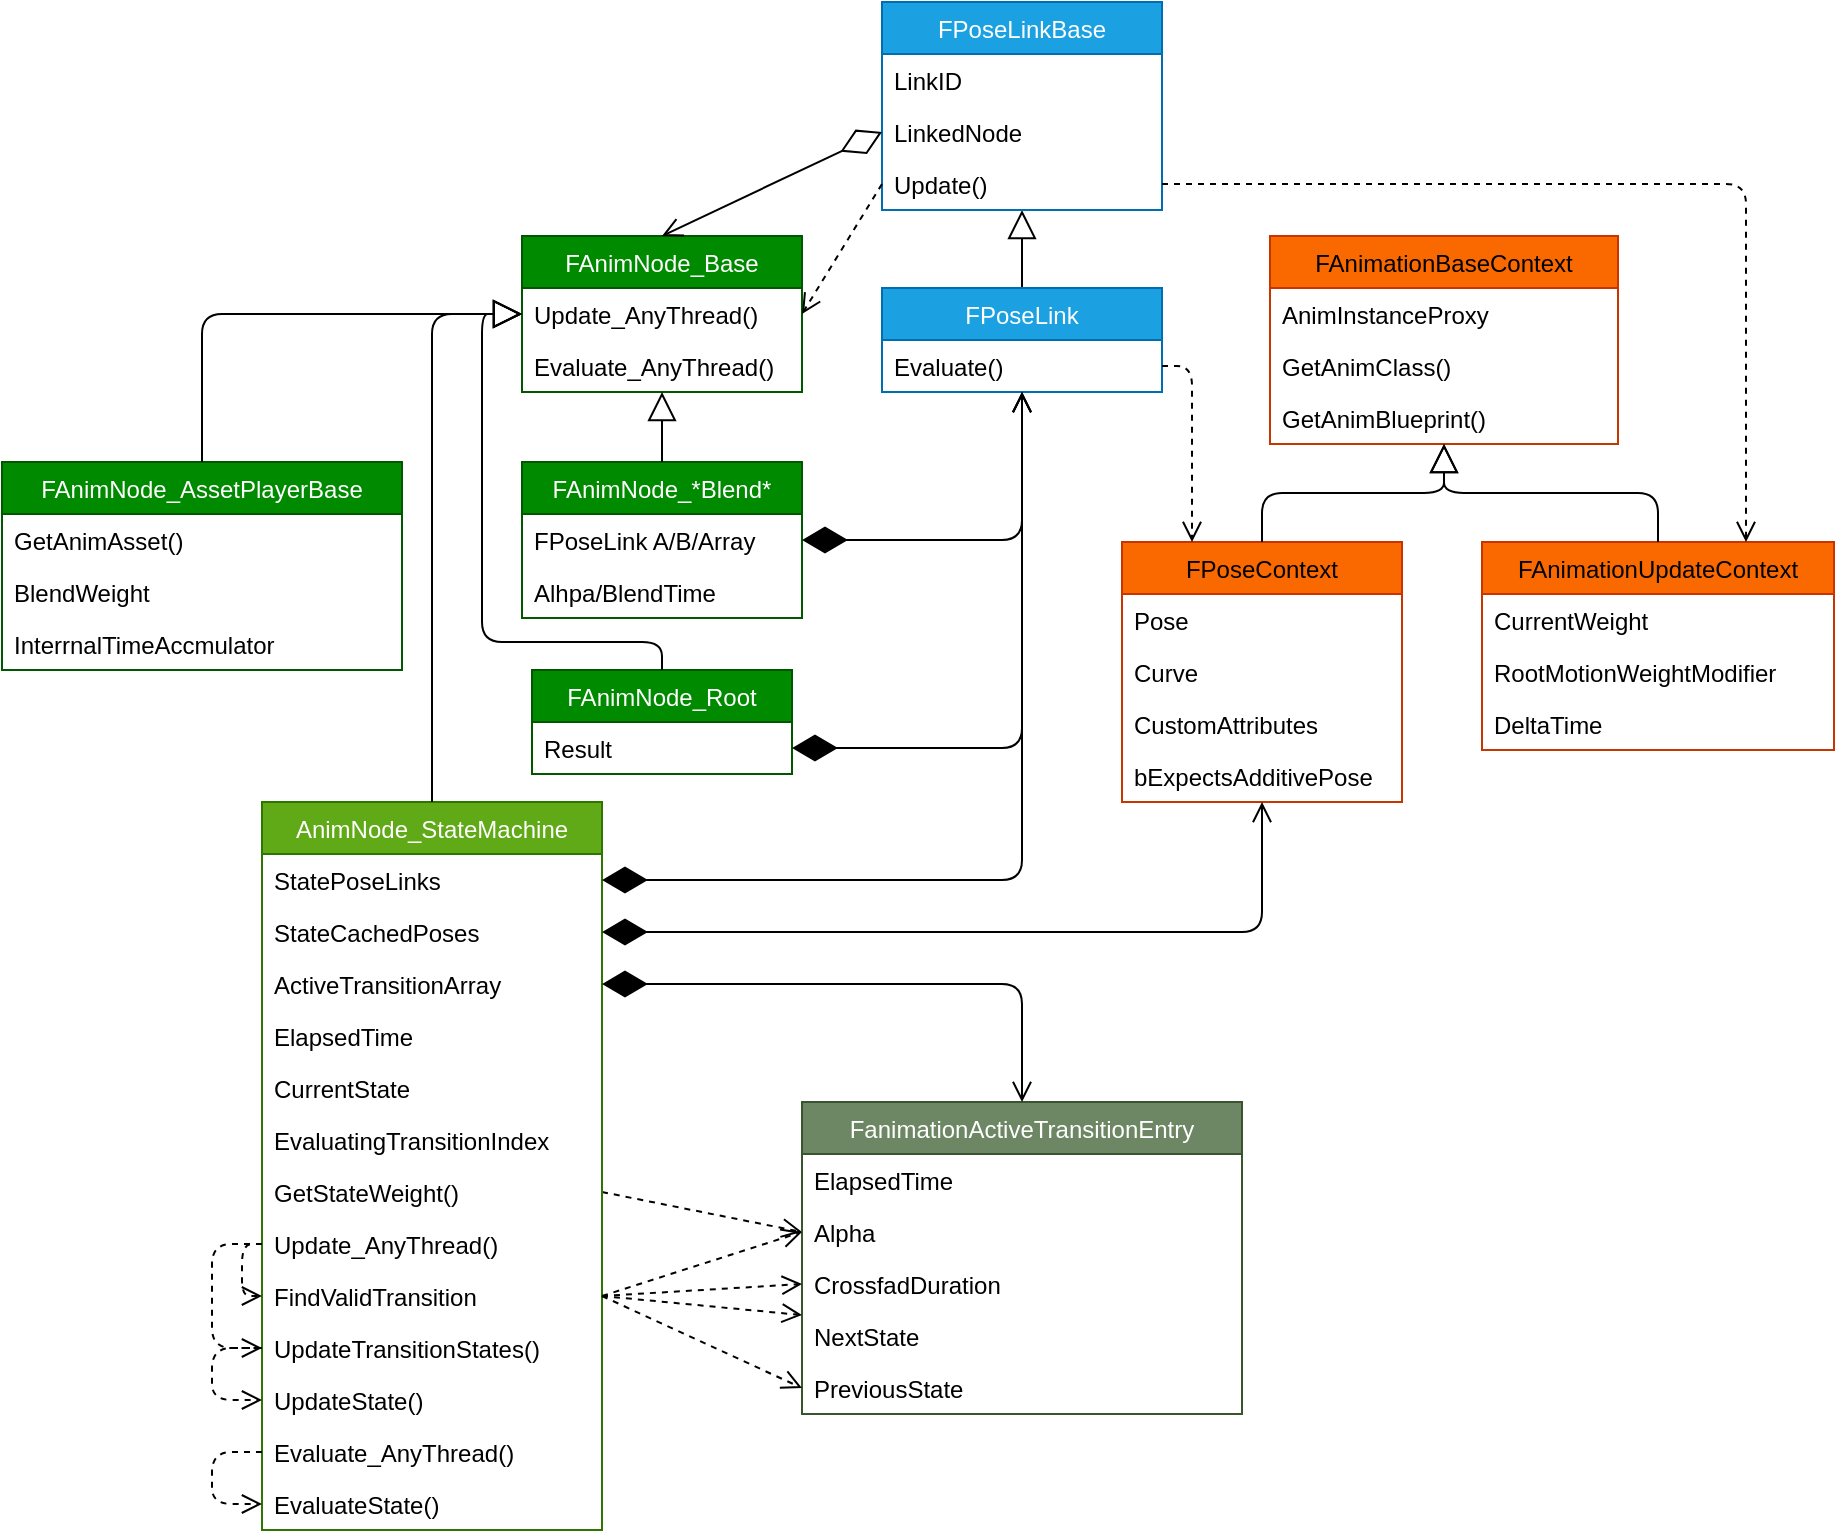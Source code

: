 <mxfile>
    <diagram id="WdjwxXtDIbMbCq5r2E1S" name="Page-1">
        <mxGraphModel dx="1431" dy="790" grid="0" gridSize="10" guides="1" tooltips="1" connect="1" arrows="1" fold="1" page="0" pageScale="1" pageWidth="827" pageHeight="1169" math="0" shadow="0">
            <root>
                <mxCell id="0"/>
                <mxCell id="1" parent="0"/>
                <mxCell id="3" value="FAnimNode_Base" style="swimlane;fontStyle=0;childLayout=stackLayout;horizontal=1;startSize=26;horizontalStack=0;resizeParent=1;resizeParentMax=0;resizeLast=0;collapsible=1;marginBottom=0;fillColor=#008a00;strokeColor=#005700;fontColor=#ffffff;" parent="1" vertex="1">
                    <mxGeometry x="100" y="167" width="140" height="78" as="geometry"/>
                </mxCell>
                <mxCell id="4" value="Update_AnyThread()" style="text;strokeColor=none;fillColor=none;align=left;verticalAlign=top;spacingLeft=4;spacingRight=4;overflow=hidden;rotatable=0;points=[[0,0.5],[1,0.5]];portConstraint=eastwest;" parent="3" vertex="1">
                    <mxGeometry y="26" width="140" height="26" as="geometry"/>
                </mxCell>
                <mxCell id="5" value="Evaluate_AnyThread()" style="text;strokeColor=none;fillColor=none;align=left;verticalAlign=top;spacingLeft=4;spacingRight=4;overflow=hidden;rotatable=0;points=[[0,0.5],[1,0.5]];portConstraint=eastwest;" parent="3" vertex="1">
                    <mxGeometry y="52" width="140" height="26" as="geometry"/>
                </mxCell>
                <mxCell id="15" style="edgeStyle=none;html=1;endArrow=block;endFill=0;strokeWidth=1;endSize=12;" parent="1" source="7" target="11" edge="1">
                    <mxGeometry relative="1" as="geometry"/>
                </mxCell>
                <mxCell id="7" value="FPoseLink" style="swimlane;fontStyle=0;childLayout=stackLayout;horizontal=1;startSize=26;horizontalStack=0;resizeParent=1;resizeParentMax=0;resizeLast=0;collapsible=1;marginBottom=0;fillColor=#1ba1e2;strokeColor=#006EAF;fontColor=#ffffff;" parent="1" vertex="1">
                    <mxGeometry x="280" y="193" width="140" height="52" as="geometry"/>
                </mxCell>
                <mxCell id="8" value="Evaluate()" style="text;strokeColor=none;fillColor=none;align=left;verticalAlign=top;spacingLeft=4;spacingRight=4;overflow=hidden;rotatable=0;points=[[0,0.5],[1,0.5]];portConstraint=eastwest;" parent="7" vertex="1">
                    <mxGeometry y="26" width="140" height="26" as="geometry"/>
                </mxCell>
                <mxCell id="11" value="FPoseLinkBase" style="swimlane;fontStyle=0;childLayout=stackLayout;horizontal=1;startSize=26;horizontalStack=0;resizeParent=1;resizeParentMax=0;resizeLast=0;collapsible=1;marginBottom=0;fillColor=#1ba1e2;strokeColor=#006EAF;fontColor=#ffffff;" parent="1" vertex="1">
                    <mxGeometry x="280" y="50" width="140" height="104" as="geometry"/>
                </mxCell>
                <mxCell id="13" value="LinkID" style="text;strokeColor=none;fillColor=none;align=left;verticalAlign=top;spacingLeft=4;spacingRight=4;overflow=hidden;rotatable=0;points=[[0,0.5],[1,0.5]];portConstraint=eastwest;" parent="11" vertex="1">
                    <mxGeometry y="26" width="140" height="26" as="geometry"/>
                </mxCell>
                <mxCell id="14" value="LinkedNode" style="text;strokeColor=none;fillColor=none;align=left;verticalAlign=top;spacingLeft=4;spacingRight=4;overflow=hidden;rotatable=0;points=[[0,0.5],[1,0.5]];portConstraint=eastwest;" parent="11" vertex="1">
                    <mxGeometry y="52" width="140" height="26" as="geometry"/>
                </mxCell>
                <mxCell id="12" value="Update()" style="text;strokeColor=none;fillColor=none;align=left;verticalAlign=top;spacingLeft=4;spacingRight=4;overflow=hidden;rotatable=0;points=[[0,0.5],[1,0.5]];portConstraint=eastwest;" parent="11" vertex="1">
                    <mxGeometry y="78" width="140" height="26" as="geometry"/>
                </mxCell>
                <mxCell id="17" style="edgeStyle=none;html=1;exitX=0;exitY=0.5;exitDx=0;exitDy=0;entryX=1;entryY=0.5;entryDx=0;entryDy=0;endArrow=open;endFill=0;endSize=8;strokeWidth=1;dashed=1;" parent="1" source="12" target="4" edge="1">
                    <mxGeometry relative="1" as="geometry"/>
                </mxCell>
                <mxCell id="18" style="edgeStyle=none;html=1;exitX=1;exitY=0.5;exitDx=0;exitDy=0;entryX=0;entryY=0.5;entryDx=0;entryDy=0;endArrow=open;endFill=0;endSize=8;strokeWidth=1;dashed=1;" parent="1" source="68" target="63" edge="1">
                    <mxGeometry relative="1" as="geometry"/>
                </mxCell>
                <mxCell id="19" style="edgeStyle=none;html=1;exitX=0;exitY=0.5;exitDx=0;exitDy=0;entryX=0.5;entryY=0;entryDx=0;entryDy=0;endArrow=open;endFill=0;endSize=8;strokeWidth=1;startArrow=diamondThin;startFill=0;sourcePerimeterSpacing=0;startSize=20;" parent="1" source="14" target="3" edge="1">
                    <mxGeometry relative="1" as="geometry"/>
                </mxCell>
                <mxCell id="20" value="FAnimationBaseContext" style="swimlane;fontStyle=0;childLayout=stackLayout;horizontal=1;startSize=26;horizontalStack=0;resizeParent=1;resizeParentMax=0;resizeLast=0;collapsible=1;marginBottom=0;fillColor=#fa6800;strokeColor=#C73500;fontColor=#000000;" parent="1" vertex="1">
                    <mxGeometry x="474" y="167" width="174" height="104" as="geometry"/>
                </mxCell>
                <mxCell id="21" value="AnimInstanceProxy" style="text;strokeColor=none;fillColor=none;align=left;verticalAlign=top;spacingLeft=4;spacingRight=4;overflow=hidden;rotatable=0;points=[[0,0.5],[1,0.5]];portConstraint=eastwest;" parent="20" vertex="1">
                    <mxGeometry y="26" width="174" height="26" as="geometry"/>
                </mxCell>
                <mxCell id="22" value="GetAnimClass()" style="text;strokeColor=none;fillColor=none;align=left;verticalAlign=top;spacingLeft=4;spacingRight=4;overflow=hidden;rotatable=0;points=[[0,0.5],[1,0.5]];portConstraint=eastwest;" parent="20" vertex="1">
                    <mxGeometry y="52" width="174" height="26" as="geometry"/>
                </mxCell>
                <mxCell id="23" value="GetAnimBlueprint()" style="text;strokeColor=none;fillColor=none;align=left;verticalAlign=top;spacingLeft=4;spacingRight=4;overflow=hidden;rotatable=0;points=[[0,0.5],[1,0.5]];portConstraint=eastwest;" parent="20" vertex="1">
                    <mxGeometry y="78" width="174" height="26" as="geometry"/>
                </mxCell>
                <mxCell id="24" value="FAnimationUpdateContext" style="swimlane;fontStyle=0;childLayout=stackLayout;horizontal=1;startSize=26;horizontalStack=0;resizeParent=1;resizeParentMax=0;resizeLast=0;collapsible=1;marginBottom=0;fillColor=#fa6800;strokeColor=#C73500;fontColor=#000000;" parent="1" vertex="1">
                    <mxGeometry x="580" y="320" width="176" height="104" as="geometry"/>
                </mxCell>
                <mxCell id="25" value="CurrentWeight" style="text;strokeColor=none;fillColor=none;align=left;verticalAlign=top;spacingLeft=4;spacingRight=4;overflow=hidden;rotatable=0;points=[[0,0.5],[1,0.5]];portConstraint=eastwest;" parent="24" vertex="1">
                    <mxGeometry y="26" width="176" height="26" as="geometry"/>
                </mxCell>
                <mxCell id="26" value="RootMotionWeightModifier" style="text;strokeColor=none;fillColor=none;align=left;verticalAlign=top;spacingLeft=4;spacingRight=4;overflow=hidden;rotatable=0;points=[[0,0.5],[1,0.5]];portConstraint=eastwest;" parent="24" vertex="1">
                    <mxGeometry y="52" width="176" height="26" as="geometry"/>
                </mxCell>
                <mxCell id="27" value="DeltaTime" style="text;strokeColor=none;fillColor=none;align=left;verticalAlign=top;spacingLeft=4;spacingRight=4;overflow=hidden;rotatable=0;points=[[0,0.5],[1,0.5]];portConstraint=eastwest;" parent="24" vertex="1">
                    <mxGeometry y="78" width="176" height="26" as="geometry"/>
                </mxCell>
                <mxCell id="28" value="FPoseContext" style="swimlane;fontStyle=0;childLayout=stackLayout;horizontal=1;startSize=26;horizontalStack=0;resizeParent=1;resizeParentMax=0;resizeLast=0;collapsible=1;marginBottom=0;fillColor=#fa6800;strokeColor=#C73500;fontColor=#000000;" parent="1" vertex="1">
                    <mxGeometry x="400" y="320" width="140" height="130" as="geometry"/>
                </mxCell>
                <mxCell id="29" value="Pose" style="text;strokeColor=none;fillColor=none;align=left;verticalAlign=top;spacingLeft=4;spacingRight=4;overflow=hidden;rotatable=0;points=[[0,0.5],[1,0.5]];portConstraint=eastwest;" parent="28" vertex="1">
                    <mxGeometry y="26" width="140" height="26" as="geometry"/>
                </mxCell>
                <mxCell id="30" value="Curve" style="text;strokeColor=none;fillColor=none;align=left;verticalAlign=top;spacingLeft=4;spacingRight=4;overflow=hidden;rotatable=0;points=[[0,0.5],[1,0.5]];portConstraint=eastwest;" parent="28" vertex="1">
                    <mxGeometry y="52" width="140" height="26" as="geometry"/>
                </mxCell>
                <mxCell id="31" value="CustomAttributes" style="text;strokeColor=none;fillColor=none;align=left;verticalAlign=top;spacingLeft=4;spacingRight=4;overflow=hidden;rotatable=0;points=[[0,0.5],[1,0.5]];portConstraint=eastwest;" parent="28" vertex="1">
                    <mxGeometry y="78" width="140" height="26" as="geometry"/>
                </mxCell>
                <mxCell id="32" value="bExpectsAdditivePose" style="text;strokeColor=none;fillColor=none;align=left;verticalAlign=top;spacingLeft=4;spacingRight=4;overflow=hidden;rotatable=0;points=[[0,0.5],[1,0.5]];portConstraint=eastwest;" parent="28" vertex="1">
                    <mxGeometry y="104" width="140" height="26" as="geometry"/>
                </mxCell>
                <mxCell id="33" style="edgeStyle=orthogonalEdgeStyle;html=1;endArrow=block;endFill=0;strokeWidth=1;endSize=12;exitX=0.5;exitY=0;exitDx=0;exitDy=0;" parent="1" source="24" target="20" edge="1">
                    <mxGeometry relative="1" as="geometry">
                        <mxPoint x="330" y="467" as="sourcePoint"/>
                        <mxPoint x="600" y="334" as="targetPoint"/>
                    </mxGeometry>
                </mxCell>
                <mxCell id="36" style="edgeStyle=orthogonalEdgeStyle;html=1;endArrow=block;endFill=0;strokeWidth=1;endSize=12;exitX=0.5;exitY=0;exitDx=0;exitDy=0;" parent="1" source="28" target="20" edge="1">
                    <mxGeometry relative="1" as="geometry">
                        <mxPoint x="548" y="374" as="sourcePoint"/>
                        <mxPoint x="630" y="324" as="targetPoint"/>
                    </mxGeometry>
                </mxCell>
                <mxCell id="37" style="edgeStyle=orthogonalEdgeStyle;html=1;exitX=1;exitY=0.5;exitDx=0;exitDy=0;entryX=0.75;entryY=0;entryDx=0;entryDy=0;startArrow=none;startFill=0;endArrow=open;endFill=0;startSize=20;endSize=8;sourcePerimeterSpacing=0;strokeWidth=1;dashed=1;" parent="1" source="12" target="24" edge="1">
                    <mxGeometry relative="1" as="geometry"/>
                </mxCell>
                <mxCell id="38" style="edgeStyle=orthogonalEdgeStyle;html=1;exitX=1;exitY=0.5;exitDx=0;exitDy=0;entryX=0.25;entryY=0;entryDx=0;entryDy=0;dashed=1;startArrow=none;startFill=0;endArrow=open;endFill=0;startSize=20;endSize=8;sourcePerimeterSpacing=0;strokeWidth=1;" parent="1" source="8" target="28" edge="1">
                    <mxGeometry relative="1" as="geometry"/>
                </mxCell>
                <mxCell id="39" value="FAnimNode_*Blend*" style="swimlane;fontStyle=0;childLayout=stackLayout;horizontal=1;startSize=26;horizontalStack=0;resizeParent=1;resizeParentMax=0;resizeLast=0;collapsible=1;marginBottom=0;fillColor=#008a00;strokeColor=#005700;fontColor=#ffffff;" parent="1" vertex="1">
                    <mxGeometry x="100" y="280" width="140" height="78" as="geometry"/>
                </mxCell>
                <mxCell id="40" value="FPoseLink A/B/Array" style="text;strokeColor=none;fillColor=none;align=left;verticalAlign=top;spacingLeft=4;spacingRight=4;overflow=hidden;rotatable=0;points=[[0,0.5],[1,0.5]];portConstraint=eastwest;" parent="39" vertex="1">
                    <mxGeometry y="26" width="140" height="26" as="geometry"/>
                </mxCell>
                <mxCell id="41" value="Alhpa/BlendTime" style="text;strokeColor=none;fillColor=none;align=left;verticalAlign=top;spacingLeft=4;spacingRight=4;overflow=hidden;rotatable=0;points=[[0,0.5],[1,0.5]];portConstraint=eastwest;" parent="39" vertex="1">
                    <mxGeometry y="52" width="140" height="26" as="geometry"/>
                </mxCell>
                <mxCell id="43" style="edgeStyle=orthogonalEdgeStyle;html=1;exitX=1;exitY=0.5;exitDx=0;exitDy=0;startArrow=diamondThin;startFill=1;endArrow=open;endFill=0;startSize=20;endSize=8;sourcePerimeterSpacing=0;strokeWidth=1;" parent="1" source="40" target="7" edge="1">
                    <mxGeometry relative="1" as="geometry"/>
                </mxCell>
                <mxCell id="44" style="edgeStyle=orthogonalEdgeStyle;html=1;endArrow=block;endFill=0;strokeWidth=1;endSize=12;" parent="1" source="39" target="3" edge="1">
                    <mxGeometry relative="1" as="geometry">
                        <mxPoint x="480" y="330" as="sourcePoint"/>
                        <mxPoint x="584" y="281" as="targetPoint"/>
                    </mxGeometry>
                </mxCell>
                <mxCell id="45" value="FAnimNode_AssetPlayerBase" style="swimlane;fontStyle=0;childLayout=stackLayout;horizontal=1;startSize=26;horizontalStack=0;resizeParent=1;resizeParentMax=0;resizeLast=0;collapsible=1;marginBottom=0;fillColor=#008a00;strokeColor=#005700;fontColor=#ffffff;" parent="1" vertex="1">
                    <mxGeometry x="-160" y="280" width="200" height="104" as="geometry"/>
                </mxCell>
                <mxCell id="46" value="GetAnimAsset()" style="text;strokeColor=none;fillColor=none;align=left;verticalAlign=top;spacingLeft=4;spacingRight=4;overflow=hidden;rotatable=0;points=[[0,0.5],[1,0.5]];portConstraint=eastwest;" parent="45" vertex="1">
                    <mxGeometry y="26" width="200" height="26" as="geometry"/>
                </mxCell>
                <mxCell id="47" value="BlendWeight" style="text;strokeColor=none;fillColor=none;align=left;verticalAlign=top;spacingLeft=4;spacingRight=4;overflow=hidden;rotatable=0;points=[[0,0.5],[1,0.5]];portConstraint=eastwest;" parent="45" vertex="1">
                    <mxGeometry y="52" width="200" height="26" as="geometry"/>
                </mxCell>
                <mxCell id="48" value="InterrnalTimeAccmulator" style="text;strokeColor=none;fillColor=none;align=left;verticalAlign=top;spacingLeft=4;spacingRight=4;overflow=hidden;rotatable=0;points=[[0,0.5],[1,0.5]];portConstraint=eastwest;" parent="45" vertex="1">
                    <mxGeometry y="78" width="200" height="26" as="geometry"/>
                </mxCell>
                <mxCell id="49" style="edgeStyle=orthogonalEdgeStyle;html=1;endArrow=block;endFill=0;strokeWidth=1;endSize=12;exitX=0.5;exitY=0;exitDx=0;exitDy=0;" parent="1" source="45" target="3" edge="1">
                    <mxGeometry relative="1" as="geometry">
                        <mxPoint x="180" y="290" as="sourcePoint"/>
                        <mxPoint x="180" y="255" as="targetPoint"/>
                        <Array as="points">
                            <mxPoint x="-60" y="206"/>
                        </Array>
                    </mxGeometry>
                </mxCell>
                <mxCell id="50" value="AnimNode_StateMachine" style="swimlane;fontStyle=0;childLayout=stackLayout;horizontal=1;startSize=26;horizontalStack=0;resizeParent=1;resizeParentMax=0;resizeLast=0;collapsible=1;marginBottom=0;fillColor=#60a917;strokeColor=#2D7600;fontColor=#ffffff;" parent="1" vertex="1">
                    <mxGeometry x="-30" y="450" width="170" height="364" as="geometry"/>
                </mxCell>
                <mxCell id="51" value="StatePoseLinks" style="text;strokeColor=none;fillColor=none;align=left;verticalAlign=top;spacingLeft=4;spacingRight=4;overflow=hidden;rotatable=0;points=[[0,0.5],[1,0.5]];portConstraint=eastwest;" parent="50" vertex="1">
                    <mxGeometry y="26" width="170" height="26" as="geometry"/>
                </mxCell>
                <mxCell id="52" value="StateCachedPoses" style="text;strokeColor=none;fillColor=none;align=left;verticalAlign=top;spacingLeft=4;spacingRight=4;overflow=hidden;rotatable=0;points=[[0,0.5],[1,0.5]];portConstraint=eastwest;" parent="50" vertex="1">
                    <mxGeometry y="52" width="170" height="26" as="geometry"/>
                </mxCell>
                <mxCell id="53" value="ActiveTransitionArray" style="text;strokeColor=none;fillColor=none;align=left;verticalAlign=top;spacingLeft=4;spacingRight=4;overflow=hidden;rotatable=0;points=[[0,0.5],[1,0.5]];portConstraint=eastwest;" parent="50" vertex="1">
                    <mxGeometry y="78" width="170" height="26" as="geometry"/>
                </mxCell>
                <mxCell id="54" value="ElapsedTime" style="text;strokeColor=none;fillColor=none;align=left;verticalAlign=top;spacingLeft=4;spacingRight=4;overflow=hidden;rotatable=0;points=[[0,0.5],[1,0.5]];portConstraint=eastwest;" parent="50" vertex="1">
                    <mxGeometry y="104" width="170" height="26" as="geometry"/>
                </mxCell>
                <mxCell id="55" value="CurrentState" style="text;strokeColor=none;fillColor=none;align=left;verticalAlign=top;spacingLeft=4;spacingRight=4;overflow=hidden;rotatable=0;points=[[0,0.5],[1,0.5]];portConstraint=eastwest;" parent="50" vertex="1">
                    <mxGeometry y="130" width="170" height="26" as="geometry"/>
                </mxCell>
                <mxCell id="56" value="EvaluatingTransitionIndex" style="text;strokeColor=none;fillColor=none;align=left;verticalAlign=top;spacingLeft=4;spacingRight=4;overflow=hidden;rotatable=0;points=[[0,0.5],[1,0.5]];portConstraint=eastwest;" parent="50" vertex="1">
                    <mxGeometry y="156" width="170" height="26" as="geometry"/>
                </mxCell>
                <mxCell id="68" value="GetStateWeight()" style="text;strokeColor=none;fillColor=none;align=left;verticalAlign=top;spacingLeft=4;spacingRight=4;overflow=hidden;rotatable=0;points=[[0,0.5],[1,0.5]];portConstraint=eastwest;" parent="50" vertex="1">
                    <mxGeometry y="182" width="170" height="26" as="geometry"/>
                </mxCell>
                <mxCell id="75" style="edgeStyle=orthogonalEdgeStyle;html=1;exitX=0;exitY=0.5;exitDx=0;exitDy=0;entryX=0;entryY=0.5;entryDx=0;entryDy=0;startArrow=none;startFill=0;endArrow=open;endFill=0;startSize=20;endSize=8;sourcePerimeterSpacing=0;strokeWidth=1;dashed=1;" parent="50" source="73" target="77" edge="1">
                    <mxGeometry relative="1" as="geometry">
                        <Array as="points">
                            <mxPoint x="-25" y="221"/>
                            <mxPoint x="-25" y="273"/>
                        </Array>
                    </mxGeometry>
                </mxCell>
                <mxCell id="82" style="edgeStyle=orthogonalEdgeStyle;html=1;exitX=0;exitY=0.5;exitDx=0;exitDy=0;entryX=0;entryY=0.5;entryDx=0;entryDy=0;dashed=1;startArrow=none;startFill=0;endArrow=open;endFill=0;startSize=20;endSize=8;sourcePerimeterSpacing=0;strokeWidth=1;" parent="50" source="73" target="79" edge="1">
                    <mxGeometry relative="1" as="geometry"/>
                </mxCell>
                <mxCell id="73" value="Update_AnyThread()" style="text;strokeColor=none;fillColor=none;align=left;verticalAlign=top;spacingLeft=4;spacingRight=4;overflow=hidden;rotatable=0;points=[[0,0.5],[1,0.5]];portConstraint=eastwest;" parent="50" vertex="1">
                    <mxGeometry y="208" width="170" height="26" as="geometry"/>
                </mxCell>
                <mxCell id="79" value="FindValidTransition" style="text;strokeColor=none;fillColor=none;align=left;verticalAlign=top;spacingLeft=4;spacingRight=4;overflow=hidden;rotatable=0;points=[[0,0.5],[1,0.5]];portConstraint=eastwest;" parent="50" vertex="1">
                    <mxGeometry y="234" width="170" height="26" as="geometry"/>
                </mxCell>
                <mxCell id="77" value="UpdateTransitionStates()" style="text;strokeColor=none;fillColor=none;align=left;verticalAlign=top;spacingLeft=4;spacingRight=4;overflow=hidden;rotatable=0;points=[[0,0.5],[1,0.5]];portConstraint=eastwest;" parent="50" vertex="1">
                    <mxGeometry y="260" width="170" height="26" as="geometry"/>
                </mxCell>
                <mxCell id="71" value="UpdateState()" style="text;strokeColor=none;fillColor=none;align=left;verticalAlign=top;spacingLeft=4;spacingRight=4;overflow=hidden;rotatable=0;points=[[0,0.5],[1,0.5]];portConstraint=eastwest;" parent="50" vertex="1">
                    <mxGeometry y="286" width="170" height="26" as="geometry"/>
                </mxCell>
                <mxCell id="76" style="edgeStyle=orthogonalEdgeStyle;html=1;exitX=0;exitY=0.5;exitDx=0;exitDy=0;entryX=0;entryY=0.5;entryDx=0;entryDy=0;dashed=1;startArrow=none;startFill=0;endArrow=open;endFill=0;startSize=20;endSize=8;sourcePerimeterSpacing=0;strokeWidth=1;" parent="50" source="74" target="72" edge="1">
                    <mxGeometry relative="1" as="geometry">
                        <Array as="points">
                            <mxPoint x="-25" y="325"/>
                            <mxPoint x="-25" y="351"/>
                        </Array>
                    </mxGeometry>
                </mxCell>
                <mxCell id="74" value="Evaluate_AnyThread()" style="text;strokeColor=none;fillColor=none;align=left;verticalAlign=top;spacingLeft=4;spacingRight=4;overflow=hidden;rotatable=0;points=[[0,0.5],[1,0.5]];portConstraint=eastwest;" parent="50" vertex="1">
                    <mxGeometry y="312" width="170" height="26" as="geometry"/>
                </mxCell>
                <mxCell id="72" value="EvaluateState()" style="text;strokeColor=none;fillColor=none;align=left;verticalAlign=top;spacingLeft=4;spacingRight=4;overflow=hidden;rotatable=0;points=[[0,0.5],[1,0.5]];portConstraint=eastwest;" parent="50" vertex="1">
                    <mxGeometry y="338" width="170" height="26" as="geometry"/>
                </mxCell>
                <mxCell id="78" style="edgeStyle=orthogonalEdgeStyle;html=1;entryX=0;entryY=0.5;entryDx=0;entryDy=0;startArrow=none;startFill=0;endArrow=open;endFill=0;startSize=20;endSize=8;sourcePerimeterSpacing=0;strokeWidth=1;dashed=1;exitX=0;exitY=0.5;exitDx=0;exitDy=0;" parent="50" source="77" target="71" edge="1">
                    <mxGeometry relative="1" as="geometry">
                        <mxPoint x="-125" y="257" as="sourcePoint"/>
                        <mxPoint x="10" y="257" as="targetPoint"/>
                        <Array as="points">
                            <mxPoint x="-25" y="273"/>
                            <mxPoint x="-25" y="299"/>
                        </Array>
                    </mxGeometry>
                </mxCell>
                <mxCell id="59" style="edgeStyle=orthogonalEdgeStyle;html=1;startArrow=diamondThin;startFill=1;endArrow=open;endFill=0;startSize=20;endSize=8;sourcePerimeterSpacing=0;strokeWidth=1;" parent="1" source="51" target="7" edge="1">
                    <mxGeometry relative="1" as="geometry">
                        <mxPoint x="250" y="329" as="sourcePoint"/>
                        <mxPoint x="360" y="255" as="targetPoint"/>
                    </mxGeometry>
                </mxCell>
                <mxCell id="60" style="edgeStyle=orthogonalEdgeStyle;html=1;startArrow=diamondThin;startFill=1;endArrow=open;endFill=0;startSize=20;endSize=8;sourcePerimeterSpacing=0;strokeWidth=1;" parent="1" source="52" target="28" edge="1">
                    <mxGeometry relative="1" as="geometry">
                        <mxPoint x="265" y="459" as="sourcePoint"/>
                        <mxPoint x="360" y="255" as="targetPoint"/>
                    </mxGeometry>
                </mxCell>
                <mxCell id="61" value="FanimationActiveTransitionEntry" style="swimlane;fontStyle=0;childLayout=stackLayout;horizontal=1;startSize=26;horizontalStack=0;resizeParent=1;resizeParentMax=0;resizeLast=0;collapsible=1;marginBottom=0;fillColor=#6d8764;strokeColor=#3A5431;fontColor=#ffffff;" parent="1" vertex="1">
                    <mxGeometry x="240" y="600" width="220" height="156" as="geometry"/>
                </mxCell>
                <mxCell id="62" value="ElapsedTime" style="text;strokeColor=none;fillColor=none;align=left;verticalAlign=top;spacingLeft=4;spacingRight=4;overflow=hidden;rotatable=0;points=[[0,0.5],[1,0.5]];portConstraint=eastwest;" parent="61" vertex="1">
                    <mxGeometry y="26" width="220" height="26" as="geometry"/>
                </mxCell>
                <mxCell id="63" value="Alpha" style="text;strokeColor=none;fillColor=none;align=left;verticalAlign=top;spacingLeft=4;spacingRight=4;overflow=hidden;rotatable=0;points=[[0,0.5],[1,0.5]];portConstraint=eastwest;" parent="61" vertex="1">
                    <mxGeometry y="52" width="220" height="26" as="geometry"/>
                </mxCell>
                <mxCell id="64" value="CrossfadDuration" style="text;strokeColor=none;fillColor=none;align=left;verticalAlign=top;spacingLeft=4;spacingRight=4;overflow=hidden;rotatable=0;points=[[0,0.5],[1,0.5]];portConstraint=eastwest;" parent="61" vertex="1">
                    <mxGeometry y="78" width="220" height="26" as="geometry"/>
                </mxCell>
                <mxCell id="65" value="NextState" style="text;strokeColor=none;fillColor=none;align=left;verticalAlign=top;spacingLeft=4;spacingRight=4;overflow=hidden;rotatable=0;points=[[0,0.5],[1,0.5]];portConstraint=eastwest;" parent="61" vertex="1">
                    <mxGeometry y="104" width="220" height="26" as="geometry"/>
                </mxCell>
                <mxCell id="66" value="PreviousState" style="text;strokeColor=none;fillColor=none;align=left;verticalAlign=top;spacingLeft=4;spacingRight=4;overflow=hidden;rotatable=0;points=[[0,0.5],[1,0.5]];portConstraint=eastwest;" parent="61" vertex="1">
                    <mxGeometry y="130" width="220" height="26" as="geometry"/>
                </mxCell>
                <mxCell id="69" style="edgeStyle=orthogonalEdgeStyle;html=1;startArrow=diamondThin;startFill=1;endArrow=open;endFill=0;startSize=20;endSize=8;sourcePerimeterSpacing=0;strokeWidth=1;entryX=0.5;entryY=0;entryDx=0;entryDy=0;" parent="1" source="53" target="61" edge="1">
                    <mxGeometry relative="1" as="geometry">
                        <mxPoint x="265" y="485" as="sourcePoint"/>
                        <mxPoint x="510" y="540" as="targetPoint"/>
                    </mxGeometry>
                </mxCell>
                <mxCell id="83" style="html=1;dashed=1;startArrow=none;startFill=0;endArrow=open;endFill=0;startSize=20;endSize=8;sourcePerimeterSpacing=0;strokeWidth=1;entryX=0;entryY=0.5;entryDx=0;entryDy=0;exitX=1;exitY=0.5;exitDx=0;exitDy=0;" parent="1" source="79" target="63" edge="1">
                    <mxGeometry relative="1" as="geometry">
                        <mxPoint x="370" y="630" as="sourcePoint"/>
                    </mxGeometry>
                </mxCell>
                <mxCell id="84" style="edgeStyle=none;html=1;entryX=0;entryY=0.5;entryDx=0;entryDy=0;dashed=1;startArrow=none;startFill=0;endArrow=open;endFill=0;startSize=20;endSize=8;sourcePerimeterSpacing=0;strokeWidth=1;exitX=1;exitY=0.5;exitDx=0;exitDy=0;" parent="1" source="79" target="64" edge="1">
                    <mxGeometry relative="1" as="geometry">
                        <mxPoint x="370" y="650" as="sourcePoint"/>
                    </mxGeometry>
                </mxCell>
                <mxCell id="85" style="edgeStyle=none;html=1;exitX=1;exitY=0.5;exitDx=0;exitDy=0;dashed=1;startArrow=none;startFill=0;endArrow=open;endFill=0;startSize=20;endSize=8;sourcePerimeterSpacing=0;strokeWidth=1;" parent="1" source="79" target="65" edge="1">
                    <mxGeometry relative="1" as="geometry"/>
                </mxCell>
                <mxCell id="86" style="edgeStyle=none;html=1;exitX=1;exitY=0.5;exitDx=0;exitDy=0;dashed=1;startArrow=none;startFill=0;endArrow=open;endFill=0;startSize=20;endSize=8;sourcePerimeterSpacing=0;strokeWidth=1;entryX=0;entryY=0.5;entryDx=0;entryDy=0;" parent="1" source="79" target="66" edge="1">
                    <mxGeometry relative="1" as="geometry"/>
                </mxCell>
                <mxCell id="87" value="FAnimNode_Root" style="swimlane;fontStyle=0;childLayout=stackLayout;horizontal=1;startSize=26;horizontalStack=0;resizeParent=1;resizeParentMax=0;resizeLast=0;collapsible=1;marginBottom=0;fillColor=#008a00;strokeColor=#005700;fontColor=#ffffff;" parent="1" vertex="1">
                    <mxGeometry x="105" y="384" width="130" height="52" as="geometry"/>
                </mxCell>
                <mxCell id="88" value="Result" style="text;strokeColor=none;fillColor=none;align=left;verticalAlign=top;spacingLeft=4;spacingRight=4;overflow=hidden;rotatable=0;points=[[0,0.5],[1,0.5]];portConstraint=eastwest;" parent="87" vertex="1">
                    <mxGeometry y="26" width="130" height="26" as="geometry"/>
                </mxCell>
                <mxCell id="91" style="edgeStyle=orthogonalEdgeStyle;html=1;endArrow=block;endFill=0;strokeWidth=1;endSize=12;exitX=0.5;exitY=0;exitDx=0;exitDy=0;entryX=0;entryY=0.5;entryDx=0;entryDy=0;" parent="1" source="87" target="4" edge="1">
                    <mxGeometry relative="1" as="geometry">
                        <mxPoint x="180" y="420" as="sourcePoint"/>
                        <mxPoint x="110" y="216" as="targetPoint"/>
                        <Array as="points">
                            <mxPoint x="170" y="370"/>
                            <mxPoint x="80" y="370"/>
                            <mxPoint x="80" y="206"/>
                        </Array>
                    </mxGeometry>
                </mxCell>
                <mxCell id="58" style="edgeStyle=orthogonalEdgeStyle;html=1;endArrow=block;endFill=0;strokeWidth=1;endSize=12;exitX=0.5;exitY=0;exitDx=0;exitDy=0;" parent="1" source="50" target="3" edge="1">
                    <mxGeometry relative="1" as="geometry">
                        <mxPoint x="-10" y="290" as="sourcePoint"/>
                        <mxPoint x="180" y="255" as="targetPoint"/>
                        <Array as="points">
                            <mxPoint x="55" y="206"/>
                        </Array>
                    </mxGeometry>
                </mxCell>
                <mxCell id="92" style="edgeStyle=orthogonalEdgeStyle;html=1;startArrow=diamondThin;startFill=1;endArrow=open;endFill=0;startSize=20;endSize=8;sourcePerimeterSpacing=0;strokeWidth=1;" parent="1" source="88" target="7" edge="1">
                    <mxGeometry relative="1" as="geometry">
                        <mxPoint x="250" y="329" as="sourcePoint"/>
                        <mxPoint x="360" y="255" as="targetPoint"/>
                    </mxGeometry>
                </mxCell>
            </root>
        </mxGraphModel>
    </diagram>
</mxfile>
